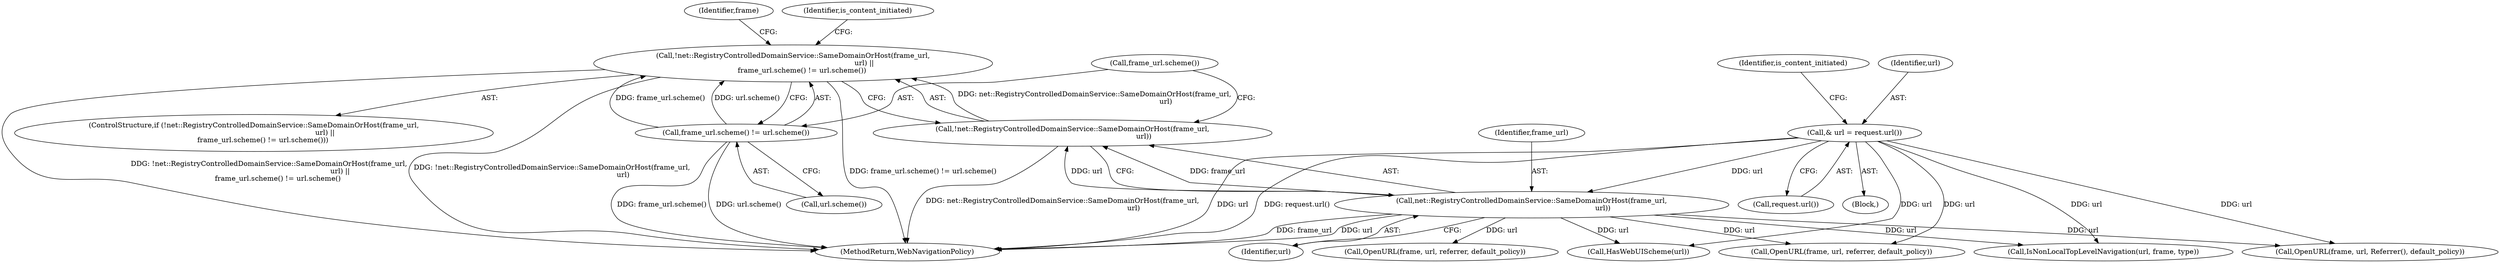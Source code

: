 digraph "0_Chrome_0a57375ad73780e61e1770a9d88b0529b0dbd33b@API" {
"1000192" [label="(Call,!net::RegistryControlledDomainService::SameDomainOrHost(frame_url,\n                                                                url) ||\n        frame_url.scheme() != url.scheme())"];
"1000193" [label="(Call,!net::RegistryControlledDomainService::SameDomainOrHost(frame_url,\n                                                                url))"];
"1000194" [label="(Call,net::RegistryControlledDomainService::SameDomainOrHost(frame_url,\n                                                                url))"];
"1000156" [label="(Call,& url = request.url())"];
"1000197" [label="(Call,frame_url.scheme() != url.scheme())"];
"1000197" [label="(Call,frame_url.scheme() != url.scheme())"];
"1000198" [label="(Call,frame_url.scheme())"];
"1000196" [label="(Identifier,url)"];
"1000191" [label="(ControlStructure,if (!net::RegistryControlledDomainService::SameDomainOrHost(frame_url,\n                                                                url) ||\n        frame_url.scheme() != url.scheme()))"];
"1000194" [label="(Call,net::RegistryControlledDomainService::SameDomainOrHost(frame_url,\n                                                                url))"];
"1000386" [label="(Call,OpenURL(frame, url, Referrer(), default_policy))"];
"1000157" [label="(Identifier,url)"];
"1000113" [label="(Block,)"];
"1000161" [label="(Identifier,is_content_initiated)"];
"1000156" [label="(Call,& url = request.url())"];
"1000245" [label="(Call,OpenURL(frame, url, referrer, default_policy))"];
"1000202" [label="(Identifier,frame)"];
"1000282" [label="(Call,HasWebUIScheme(url))"];
"1000195" [label="(Identifier,frame_url)"];
"1000201" [label="(Call,OpenURL(frame, url, referrer, default_policy))"];
"1000192" [label="(Call,!net::RegistryControlledDomainService::SameDomainOrHost(frame_url,\n                                                                url) ||\n        frame_url.scheme() != url.scheme())"];
"1000218" [label="(Call,IsNonLocalTopLevelNavigation(url, frame, type))"];
"1000209" [label="(Identifier,is_content_initiated)"];
"1000395" [label="(MethodReturn,WebNavigationPolicy)"];
"1000158" [label="(Call,request.url())"];
"1000199" [label="(Call,url.scheme())"];
"1000193" [label="(Call,!net::RegistryControlledDomainService::SameDomainOrHost(frame_url,\n                                                                url))"];
"1000192" -> "1000191"  [label="AST: "];
"1000192" -> "1000193"  [label="CFG: "];
"1000192" -> "1000197"  [label="CFG: "];
"1000193" -> "1000192"  [label="AST: "];
"1000197" -> "1000192"  [label="AST: "];
"1000202" -> "1000192"  [label="CFG: "];
"1000209" -> "1000192"  [label="CFG: "];
"1000192" -> "1000395"  [label="DDG: frame_url.scheme() != url.scheme()"];
"1000192" -> "1000395"  [label="DDG: !net::RegistryControlledDomainService::SameDomainOrHost(frame_url,\n                                                                url)"];
"1000192" -> "1000395"  [label="DDG: !net::RegistryControlledDomainService::SameDomainOrHost(frame_url,\n                                                                url) ||\n        frame_url.scheme() != url.scheme()"];
"1000193" -> "1000192"  [label="DDG: net::RegistryControlledDomainService::SameDomainOrHost(frame_url,\n                                                                url)"];
"1000197" -> "1000192"  [label="DDG: frame_url.scheme()"];
"1000197" -> "1000192"  [label="DDG: url.scheme()"];
"1000193" -> "1000194"  [label="CFG: "];
"1000194" -> "1000193"  [label="AST: "];
"1000198" -> "1000193"  [label="CFG: "];
"1000193" -> "1000395"  [label="DDG: net::RegistryControlledDomainService::SameDomainOrHost(frame_url,\n                                                                url)"];
"1000194" -> "1000193"  [label="DDG: frame_url"];
"1000194" -> "1000193"  [label="DDG: url"];
"1000194" -> "1000196"  [label="CFG: "];
"1000195" -> "1000194"  [label="AST: "];
"1000196" -> "1000194"  [label="AST: "];
"1000194" -> "1000395"  [label="DDG: frame_url"];
"1000194" -> "1000395"  [label="DDG: url"];
"1000156" -> "1000194"  [label="DDG: url"];
"1000194" -> "1000201"  [label="DDG: url"];
"1000194" -> "1000218"  [label="DDG: url"];
"1000194" -> "1000245"  [label="DDG: url"];
"1000194" -> "1000282"  [label="DDG: url"];
"1000194" -> "1000386"  [label="DDG: url"];
"1000156" -> "1000113"  [label="AST: "];
"1000156" -> "1000158"  [label="CFG: "];
"1000157" -> "1000156"  [label="AST: "];
"1000158" -> "1000156"  [label="AST: "];
"1000161" -> "1000156"  [label="CFG: "];
"1000156" -> "1000395"  [label="DDG: url"];
"1000156" -> "1000395"  [label="DDG: request.url()"];
"1000156" -> "1000218"  [label="DDG: url"];
"1000156" -> "1000245"  [label="DDG: url"];
"1000156" -> "1000282"  [label="DDG: url"];
"1000156" -> "1000386"  [label="DDG: url"];
"1000197" -> "1000199"  [label="CFG: "];
"1000198" -> "1000197"  [label="AST: "];
"1000199" -> "1000197"  [label="AST: "];
"1000197" -> "1000395"  [label="DDG: url.scheme()"];
"1000197" -> "1000395"  [label="DDG: frame_url.scheme()"];
}

